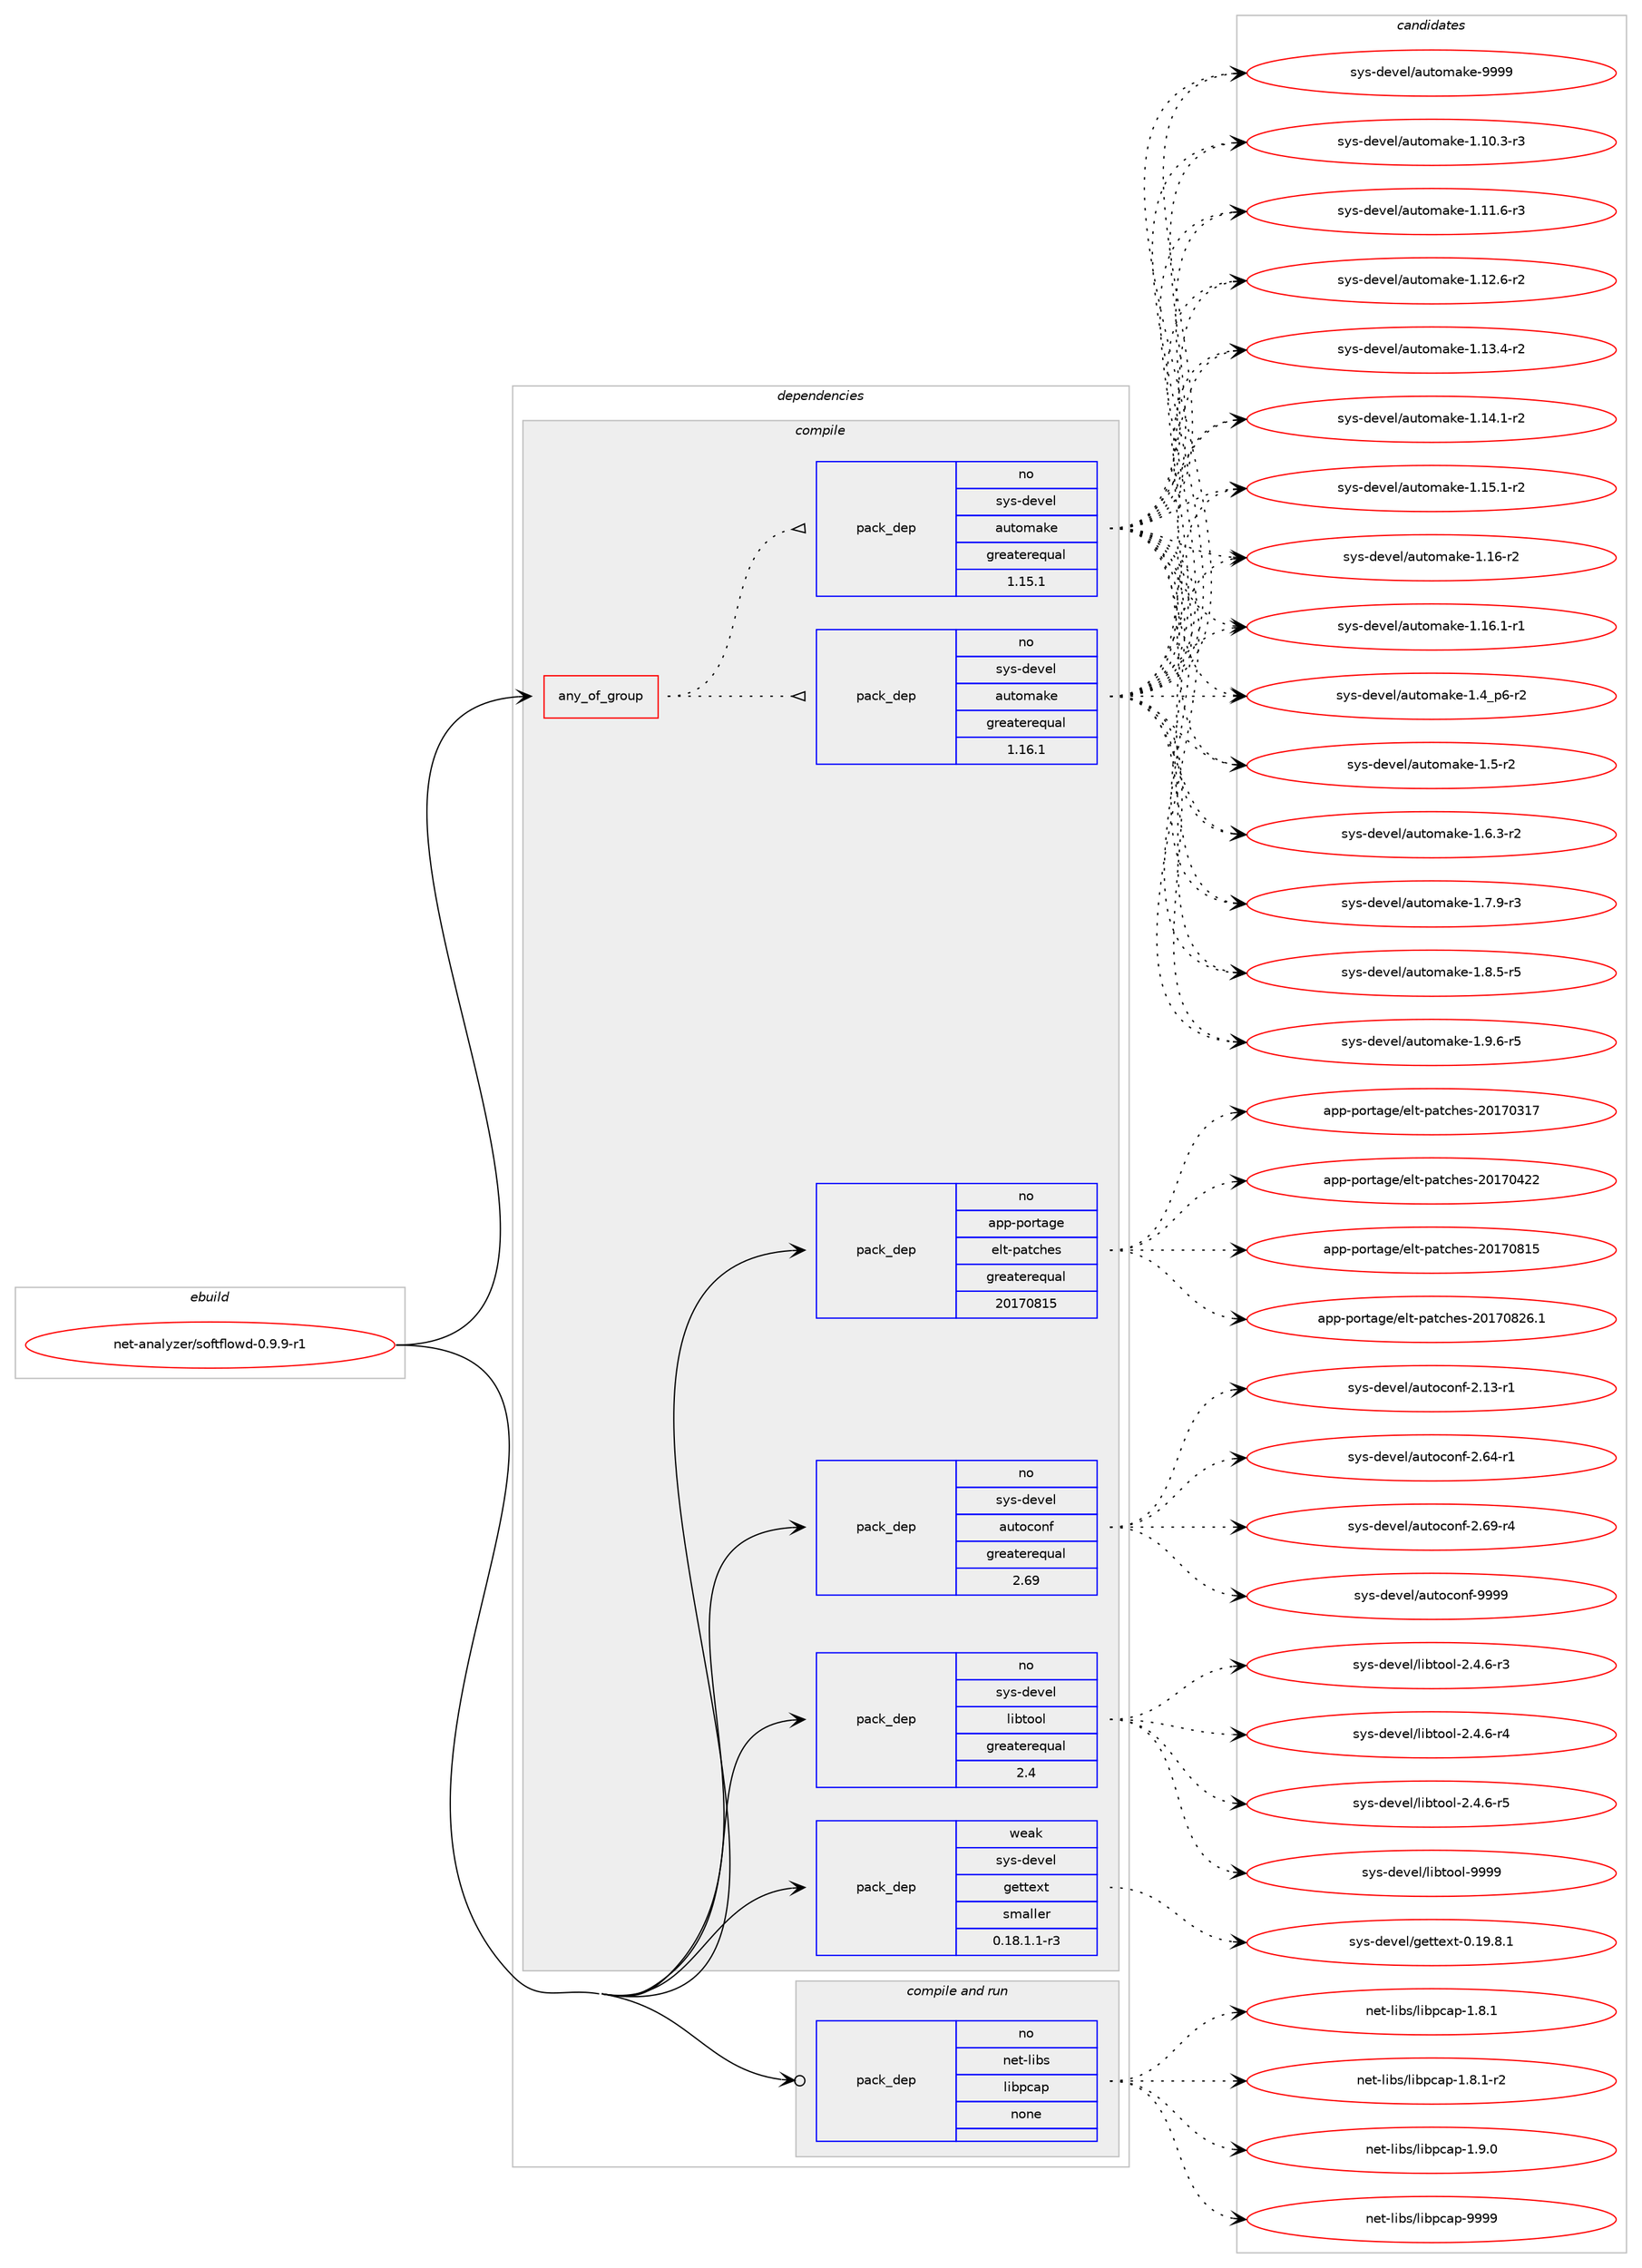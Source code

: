 digraph prolog {

# *************
# Graph options
# *************

newrank=true;
concentrate=true;
compound=true;
graph [rankdir=LR,fontname=Helvetica,fontsize=10,ranksep=1.5];#, ranksep=2.5, nodesep=0.2];
edge  [arrowhead=vee];
node  [fontname=Helvetica,fontsize=10];

# **********
# The ebuild
# **********

subgraph cluster_leftcol {
color=gray;
rank=same;
label=<<i>ebuild</i>>;
id [label="net-analyzer/softflowd-0.9.9-r1", color=red, width=4, href="../net-analyzer/softflowd-0.9.9-r1.svg"];
}

# ****************
# The dependencies
# ****************

subgraph cluster_midcol {
color=gray;
label=<<i>dependencies</i>>;
subgraph cluster_compile {
fillcolor="#eeeeee";
style=filled;
label=<<i>compile</i>>;
subgraph any25879 {
dependency1647171 [label=<<TABLE BORDER="0" CELLBORDER="1" CELLSPACING="0" CELLPADDING="4"><TR><TD CELLPADDING="10">any_of_group</TD></TR></TABLE>>, shape=none, color=red];subgraph pack1177828 {
dependency1647172 [label=<<TABLE BORDER="0" CELLBORDER="1" CELLSPACING="0" CELLPADDING="4" WIDTH="220"><TR><TD ROWSPAN="6" CELLPADDING="30">pack_dep</TD></TR><TR><TD WIDTH="110">no</TD></TR><TR><TD>sys-devel</TD></TR><TR><TD>automake</TD></TR><TR><TD>greaterequal</TD></TR><TR><TD>1.16.1</TD></TR></TABLE>>, shape=none, color=blue];
}
dependency1647171:e -> dependency1647172:w [weight=20,style="dotted",arrowhead="oinv"];
subgraph pack1177829 {
dependency1647173 [label=<<TABLE BORDER="0" CELLBORDER="1" CELLSPACING="0" CELLPADDING="4" WIDTH="220"><TR><TD ROWSPAN="6" CELLPADDING="30">pack_dep</TD></TR><TR><TD WIDTH="110">no</TD></TR><TR><TD>sys-devel</TD></TR><TR><TD>automake</TD></TR><TR><TD>greaterequal</TD></TR><TR><TD>1.15.1</TD></TR></TABLE>>, shape=none, color=blue];
}
dependency1647171:e -> dependency1647173:w [weight=20,style="dotted",arrowhead="oinv"];
}
id:e -> dependency1647171:w [weight=20,style="solid",arrowhead="vee"];
subgraph pack1177830 {
dependency1647174 [label=<<TABLE BORDER="0" CELLBORDER="1" CELLSPACING="0" CELLPADDING="4" WIDTH="220"><TR><TD ROWSPAN="6" CELLPADDING="30">pack_dep</TD></TR><TR><TD WIDTH="110">no</TD></TR><TR><TD>app-portage</TD></TR><TR><TD>elt-patches</TD></TR><TR><TD>greaterequal</TD></TR><TR><TD>20170815</TD></TR></TABLE>>, shape=none, color=blue];
}
id:e -> dependency1647174:w [weight=20,style="solid",arrowhead="vee"];
subgraph pack1177831 {
dependency1647175 [label=<<TABLE BORDER="0" CELLBORDER="1" CELLSPACING="0" CELLPADDING="4" WIDTH="220"><TR><TD ROWSPAN="6" CELLPADDING="30">pack_dep</TD></TR><TR><TD WIDTH="110">no</TD></TR><TR><TD>sys-devel</TD></TR><TR><TD>autoconf</TD></TR><TR><TD>greaterequal</TD></TR><TR><TD>2.69</TD></TR></TABLE>>, shape=none, color=blue];
}
id:e -> dependency1647175:w [weight=20,style="solid",arrowhead="vee"];
subgraph pack1177832 {
dependency1647176 [label=<<TABLE BORDER="0" CELLBORDER="1" CELLSPACING="0" CELLPADDING="4" WIDTH="220"><TR><TD ROWSPAN="6" CELLPADDING="30">pack_dep</TD></TR><TR><TD WIDTH="110">no</TD></TR><TR><TD>sys-devel</TD></TR><TR><TD>libtool</TD></TR><TR><TD>greaterequal</TD></TR><TR><TD>2.4</TD></TR></TABLE>>, shape=none, color=blue];
}
id:e -> dependency1647176:w [weight=20,style="solid",arrowhead="vee"];
subgraph pack1177833 {
dependency1647177 [label=<<TABLE BORDER="0" CELLBORDER="1" CELLSPACING="0" CELLPADDING="4" WIDTH="220"><TR><TD ROWSPAN="6" CELLPADDING="30">pack_dep</TD></TR><TR><TD WIDTH="110">weak</TD></TR><TR><TD>sys-devel</TD></TR><TR><TD>gettext</TD></TR><TR><TD>smaller</TD></TR><TR><TD>0.18.1.1-r3</TD></TR></TABLE>>, shape=none, color=blue];
}
id:e -> dependency1647177:w [weight=20,style="solid",arrowhead="vee"];
}
subgraph cluster_compileandrun {
fillcolor="#eeeeee";
style=filled;
label=<<i>compile and run</i>>;
subgraph pack1177834 {
dependency1647178 [label=<<TABLE BORDER="0" CELLBORDER="1" CELLSPACING="0" CELLPADDING="4" WIDTH="220"><TR><TD ROWSPAN="6" CELLPADDING="30">pack_dep</TD></TR><TR><TD WIDTH="110">no</TD></TR><TR><TD>net-libs</TD></TR><TR><TD>libpcap</TD></TR><TR><TD>none</TD></TR><TR><TD></TD></TR></TABLE>>, shape=none, color=blue];
}
id:e -> dependency1647178:w [weight=20,style="solid",arrowhead="odotvee"];
}
subgraph cluster_run {
fillcolor="#eeeeee";
style=filled;
label=<<i>run</i>>;
}
}

# **************
# The candidates
# **************

subgraph cluster_choices {
rank=same;
color=gray;
label=<<i>candidates</i>>;

subgraph choice1177828 {
color=black;
nodesep=1;
choice11512111545100101118101108479711711611110997107101454946494846514511451 [label="sys-devel/automake-1.10.3-r3", color=red, width=4,href="../sys-devel/automake-1.10.3-r3.svg"];
choice11512111545100101118101108479711711611110997107101454946494946544511451 [label="sys-devel/automake-1.11.6-r3", color=red, width=4,href="../sys-devel/automake-1.11.6-r3.svg"];
choice11512111545100101118101108479711711611110997107101454946495046544511450 [label="sys-devel/automake-1.12.6-r2", color=red, width=4,href="../sys-devel/automake-1.12.6-r2.svg"];
choice11512111545100101118101108479711711611110997107101454946495146524511450 [label="sys-devel/automake-1.13.4-r2", color=red, width=4,href="../sys-devel/automake-1.13.4-r2.svg"];
choice11512111545100101118101108479711711611110997107101454946495246494511450 [label="sys-devel/automake-1.14.1-r2", color=red, width=4,href="../sys-devel/automake-1.14.1-r2.svg"];
choice11512111545100101118101108479711711611110997107101454946495346494511450 [label="sys-devel/automake-1.15.1-r2", color=red, width=4,href="../sys-devel/automake-1.15.1-r2.svg"];
choice1151211154510010111810110847971171161111099710710145494649544511450 [label="sys-devel/automake-1.16-r2", color=red, width=4,href="../sys-devel/automake-1.16-r2.svg"];
choice11512111545100101118101108479711711611110997107101454946495446494511449 [label="sys-devel/automake-1.16.1-r1", color=red, width=4,href="../sys-devel/automake-1.16.1-r1.svg"];
choice115121115451001011181011084797117116111109971071014549465295112544511450 [label="sys-devel/automake-1.4_p6-r2", color=red, width=4,href="../sys-devel/automake-1.4_p6-r2.svg"];
choice11512111545100101118101108479711711611110997107101454946534511450 [label="sys-devel/automake-1.5-r2", color=red, width=4,href="../sys-devel/automake-1.5-r2.svg"];
choice115121115451001011181011084797117116111109971071014549465446514511450 [label="sys-devel/automake-1.6.3-r2", color=red, width=4,href="../sys-devel/automake-1.6.3-r2.svg"];
choice115121115451001011181011084797117116111109971071014549465546574511451 [label="sys-devel/automake-1.7.9-r3", color=red, width=4,href="../sys-devel/automake-1.7.9-r3.svg"];
choice115121115451001011181011084797117116111109971071014549465646534511453 [label="sys-devel/automake-1.8.5-r5", color=red, width=4,href="../sys-devel/automake-1.8.5-r5.svg"];
choice115121115451001011181011084797117116111109971071014549465746544511453 [label="sys-devel/automake-1.9.6-r5", color=red, width=4,href="../sys-devel/automake-1.9.6-r5.svg"];
choice115121115451001011181011084797117116111109971071014557575757 [label="sys-devel/automake-9999", color=red, width=4,href="../sys-devel/automake-9999.svg"];
dependency1647172:e -> choice11512111545100101118101108479711711611110997107101454946494846514511451:w [style=dotted,weight="100"];
dependency1647172:e -> choice11512111545100101118101108479711711611110997107101454946494946544511451:w [style=dotted,weight="100"];
dependency1647172:e -> choice11512111545100101118101108479711711611110997107101454946495046544511450:w [style=dotted,weight="100"];
dependency1647172:e -> choice11512111545100101118101108479711711611110997107101454946495146524511450:w [style=dotted,weight="100"];
dependency1647172:e -> choice11512111545100101118101108479711711611110997107101454946495246494511450:w [style=dotted,weight="100"];
dependency1647172:e -> choice11512111545100101118101108479711711611110997107101454946495346494511450:w [style=dotted,weight="100"];
dependency1647172:e -> choice1151211154510010111810110847971171161111099710710145494649544511450:w [style=dotted,weight="100"];
dependency1647172:e -> choice11512111545100101118101108479711711611110997107101454946495446494511449:w [style=dotted,weight="100"];
dependency1647172:e -> choice115121115451001011181011084797117116111109971071014549465295112544511450:w [style=dotted,weight="100"];
dependency1647172:e -> choice11512111545100101118101108479711711611110997107101454946534511450:w [style=dotted,weight="100"];
dependency1647172:e -> choice115121115451001011181011084797117116111109971071014549465446514511450:w [style=dotted,weight="100"];
dependency1647172:e -> choice115121115451001011181011084797117116111109971071014549465546574511451:w [style=dotted,weight="100"];
dependency1647172:e -> choice115121115451001011181011084797117116111109971071014549465646534511453:w [style=dotted,weight="100"];
dependency1647172:e -> choice115121115451001011181011084797117116111109971071014549465746544511453:w [style=dotted,weight="100"];
dependency1647172:e -> choice115121115451001011181011084797117116111109971071014557575757:w [style=dotted,weight="100"];
}
subgraph choice1177829 {
color=black;
nodesep=1;
choice11512111545100101118101108479711711611110997107101454946494846514511451 [label="sys-devel/automake-1.10.3-r3", color=red, width=4,href="../sys-devel/automake-1.10.3-r3.svg"];
choice11512111545100101118101108479711711611110997107101454946494946544511451 [label="sys-devel/automake-1.11.6-r3", color=red, width=4,href="../sys-devel/automake-1.11.6-r3.svg"];
choice11512111545100101118101108479711711611110997107101454946495046544511450 [label="sys-devel/automake-1.12.6-r2", color=red, width=4,href="../sys-devel/automake-1.12.6-r2.svg"];
choice11512111545100101118101108479711711611110997107101454946495146524511450 [label="sys-devel/automake-1.13.4-r2", color=red, width=4,href="../sys-devel/automake-1.13.4-r2.svg"];
choice11512111545100101118101108479711711611110997107101454946495246494511450 [label="sys-devel/automake-1.14.1-r2", color=red, width=4,href="../sys-devel/automake-1.14.1-r2.svg"];
choice11512111545100101118101108479711711611110997107101454946495346494511450 [label="sys-devel/automake-1.15.1-r2", color=red, width=4,href="../sys-devel/automake-1.15.1-r2.svg"];
choice1151211154510010111810110847971171161111099710710145494649544511450 [label="sys-devel/automake-1.16-r2", color=red, width=4,href="../sys-devel/automake-1.16-r2.svg"];
choice11512111545100101118101108479711711611110997107101454946495446494511449 [label="sys-devel/automake-1.16.1-r1", color=red, width=4,href="../sys-devel/automake-1.16.1-r1.svg"];
choice115121115451001011181011084797117116111109971071014549465295112544511450 [label="sys-devel/automake-1.4_p6-r2", color=red, width=4,href="../sys-devel/automake-1.4_p6-r2.svg"];
choice11512111545100101118101108479711711611110997107101454946534511450 [label="sys-devel/automake-1.5-r2", color=red, width=4,href="../sys-devel/automake-1.5-r2.svg"];
choice115121115451001011181011084797117116111109971071014549465446514511450 [label="sys-devel/automake-1.6.3-r2", color=red, width=4,href="../sys-devel/automake-1.6.3-r2.svg"];
choice115121115451001011181011084797117116111109971071014549465546574511451 [label="sys-devel/automake-1.7.9-r3", color=red, width=4,href="../sys-devel/automake-1.7.9-r3.svg"];
choice115121115451001011181011084797117116111109971071014549465646534511453 [label="sys-devel/automake-1.8.5-r5", color=red, width=4,href="../sys-devel/automake-1.8.5-r5.svg"];
choice115121115451001011181011084797117116111109971071014549465746544511453 [label="sys-devel/automake-1.9.6-r5", color=red, width=4,href="../sys-devel/automake-1.9.6-r5.svg"];
choice115121115451001011181011084797117116111109971071014557575757 [label="sys-devel/automake-9999", color=red, width=4,href="../sys-devel/automake-9999.svg"];
dependency1647173:e -> choice11512111545100101118101108479711711611110997107101454946494846514511451:w [style=dotted,weight="100"];
dependency1647173:e -> choice11512111545100101118101108479711711611110997107101454946494946544511451:w [style=dotted,weight="100"];
dependency1647173:e -> choice11512111545100101118101108479711711611110997107101454946495046544511450:w [style=dotted,weight="100"];
dependency1647173:e -> choice11512111545100101118101108479711711611110997107101454946495146524511450:w [style=dotted,weight="100"];
dependency1647173:e -> choice11512111545100101118101108479711711611110997107101454946495246494511450:w [style=dotted,weight="100"];
dependency1647173:e -> choice11512111545100101118101108479711711611110997107101454946495346494511450:w [style=dotted,weight="100"];
dependency1647173:e -> choice1151211154510010111810110847971171161111099710710145494649544511450:w [style=dotted,weight="100"];
dependency1647173:e -> choice11512111545100101118101108479711711611110997107101454946495446494511449:w [style=dotted,weight="100"];
dependency1647173:e -> choice115121115451001011181011084797117116111109971071014549465295112544511450:w [style=dotted,weight="100"];
dependency1647173:e -> choice11512111545100101118101108479711711611110997107101454946534511450:w [style=dotted,weight="100"];
dependency1647173:e -> choice115121115451001011181011084797117116111109971071014549465446514511450:w [style=dotted,weight="100"];
dependency1647173:e -> choice115121115451001011181011084797117116111109971071014549465546574511451:w [style=dotted,weight="100"];
dependency1647173:e -> choice115121115451001011181011084797117116111109971071014549465646534511453:w [style=dotted,weight="100"];
dependency1647173:e -> choice115121115451001011181011084797117116111109971071014549465746544511453:w [style=dotted,weight="100"];
dependency1647173:e -> choice115121115451001011181011084797117116111109971071014557575757:w [style=dotted,weight="100"];
}
subgraph choice1177830 {
color=black;
nodesep=1;
choice97112112451121111141169710310147101108116451129711699104101115455048495548514955 [label="app-portage/elt-patches-20170317", color=red, width=4,href="../app-portage/elt-patches-20170317.svg"];
choice97112112451121111141169710310147101108116451129711699104101115455048495548525050 [label="app-portage/elt-patches-20170422", color=red, width=4,href="../app-portage/elt-patches-20170422.svg"];
choice97112112451121111141169710310147101108116451129711699104101115455048495548564953 [label="app-portage/elt-patches-20170815", color=red, width=4,href="../app-portage/elt-patches-20170815.svg"];
choice971121124511211111411697103101471011081164511297116991041011154550484955485650544649 [label="app-portage/elt-patches-20170826.1", color=red, width=4,href="../app-portage/elt-patches-20170826.1.svg"];
dependency1647174:e -> choice97112112451121111141169710310147101108116451129711699104101115455048495548514955:w [style=dotted,weight="100"];
dependency1647174:e -> choice97112112451121111141169710310147101108116451129711699104101115455048495548525050:w [style=dotted,weight="100"];
dependency1647174:e -> choice97112112451121111141169710310147101108116451129711699104101115455048495548564953:w [style=dotted,weight="100"];
dependency1647174:e -> choice971121124511211111411697103101471011081164511297116991041011154550484955485650544649:w [style=dotted,weight="100"];
}
subgraph choice1177831 {
color=black;
nodesep=1;
choice1151211154510010111810110847971171161119911111010245504649514511449 [label="sys-devel/autoconf-2.13-r1", color=red, width=4,href="../sys-devel/autoconf-2.13-r1.svg"];
choice1151211154510010111810110847971171161119911111010245504654524511449 [label="sys-devel/autoconf-2.64-r1", color=red, width=4,href="../sys-devel/autoconf-2.64-r1.svg"];
choice1151211154510010111810110847971171161119911111010245504654574511452 [label="sys-devel/autoconf-2.69-r4", color=red, width=4,href="../sys-devel/autoconf-2.69-r4.svg"];
choice115121115451001011181011084797117116111991111101024557575757 [label="sys-devel/autoconf-9999", color=red, width=4,href="../sys-devel/autoconf-9999.svg"];
dependency1647175:e -> choice1151211154510010111810110847971171161119911111010245504649514511449:w [style=dotted,weight="100"];
dependency1647175:e -> choice1151211154510010111810110847971171161119911111010245504654524511449:w [style=dotted,weight="100"];
dependency1647175:e -> choice1151211154510010111810110847971171161119911111010245504654574511452:w [style=dotted,weight="100"];
dependency1647175:e -> choice115121115451001011181011084797117116111991111101024557575757:w [style=dotted,weight="100"];
}
subgraph choice1177832 {
color=black;
nodesep=1;
choice1151211154510010111810110847108105981161111111084550465246544511451 [label="sys-devel/libtool-2.4.6-r3", color=red, width=4,href="../sys-devel/libtool-2.4.6-r3.svg"];
choice1151211154510010111810110847108105981161111111084550465246544511452 [label="sys-devel/libtool-2.4.6-r4", color=red, width=4,href="../sys-devel/libtool-2.4.6-r4.svg"];
choice1151211154510010111810110847108105981161111111084550465246544511453 [label="sys-devel/libtool-2.4.6-r5", color=red, width=4,href="../sys-devel/libtool-2.4.6-r5.svg"];
choice1151211154510010111810110847108105981161111111084557575757 [label="sys-devel/libtool-9999", color=red, width=4,href="../sys-devel/libtool-9999.svg"];
dependency1647176:e -> choice1151211154510010111810110847108105981161111111084550465246544511451:w [style=dotted,weight="100"];
dependency1647176:e -> choice1151211154510010111810110847108105981161111111084550465246544511452:w [style=dotted,weight="100"];
dependency1647176:e -> choice1151211154510010111810110847108105981161111111084550465246544511453:w [style=dotted,weight="100"];
dependency1647176:e -> choice1151211154510010111810110847108105981161111111084557575757:w [style=dotted,weight="100"];
}
subgraph choice1177833 {
color=black;
nodesep=1;
choice1151211154510010111810110847103101116116101120116454846495746564649 [label="sys-devel/gettext-0.19.8.1", color=red, width=4,href="../sys-devel/gettext-0.19.8.1.svg"];
dependency1647177:e -> choice1151211154510010111810110847103101116116101120116454846495746564649:w [style=dotted,weight="100"];
}
subgraph choice1177834 {
color=black;
nodesep=1;
choice110101116451081059811547108105981129997112454946564649 [label="net-libs/libpcap-1.8.1", color=red, width=4,href="../net-libs/libpcap-1.8.1.svg"];
choice1101011164510810598115471081059811299971124549465646494511450 [label="net-libs/libpcap-1.8.1-r2", color=red, width=4,href="../net-libs/libpcap-1.8.1-r2.svg"];
choice110101116451081059811547108105981129997112454946574648 [label="net-libs/libpcap-1.9.0", color=red, width=4,href="../net-libs/libpcap-1.9.0.svg"];
choice1101011164510810598115471081059811299971124557575757 [label="net-libs/libpcap-9999", color=red, width=4,href="../net-libs/libpcap-9999.svg"];
dependency1647178:e -> choice110101116451081059811547108105981129997112454946564649:w [style=dotted,weight="100"];
dependency1647178:e -> choice1101011164510810598115471081059811299971124549465646494511450:w [style=dotted,weight="100"];
dependency1647178:e -> choice110101116451081059811547108105981129997112454946574648:w [style=dotted,weight="100"];
dependency1647178:e -> choice1101011164510810598115471081059811299971124557575757:w [style=dotted,weight="100"];
}
}

}
